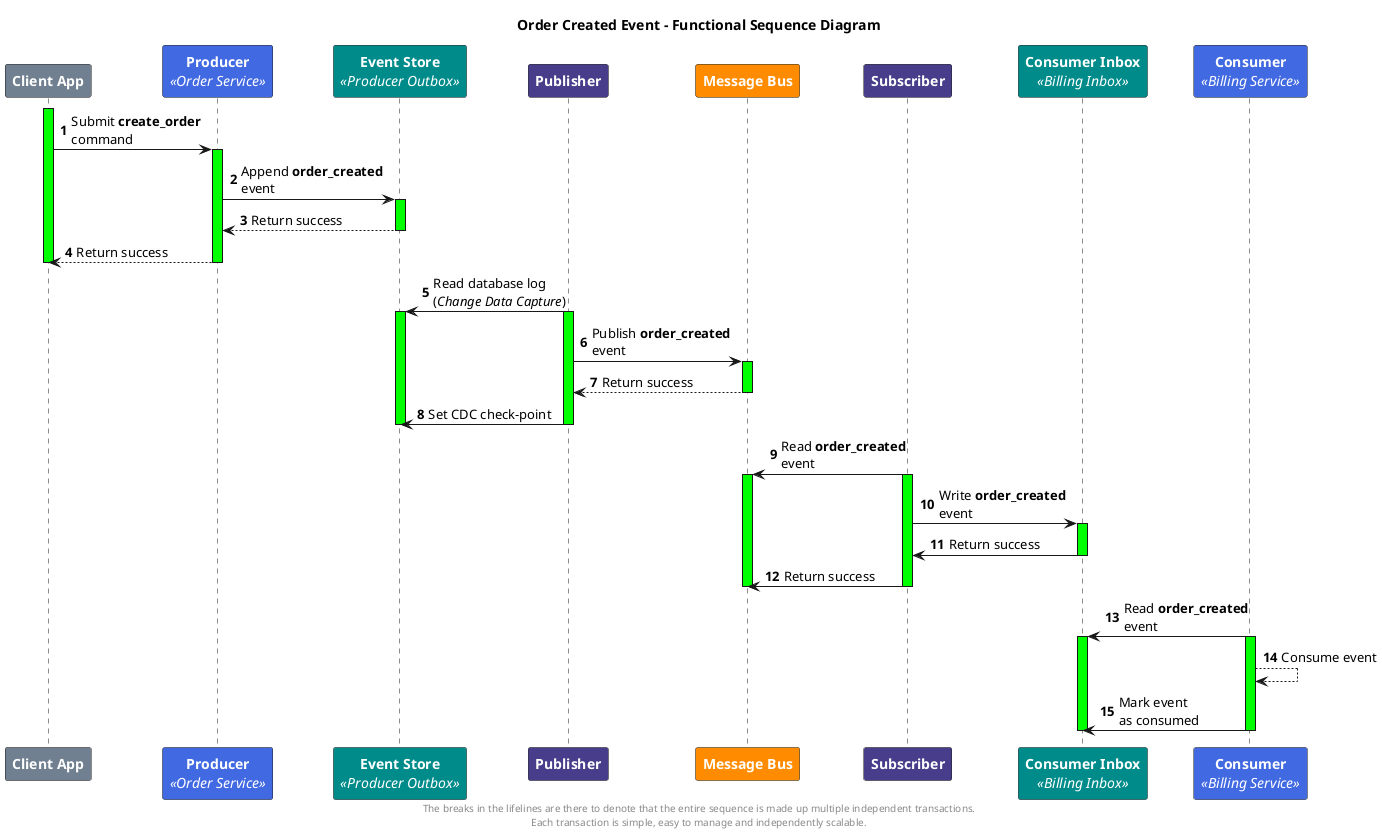 @startuml
skinparam ParticipantFontSize 14
skinparam ParticipantFontColor #White
title Order Created Event - Functional Sequence Diagram
participant ClientApp as "<b>Client App" #SlateGray
participant Producer as "<b>Producer\n<i><<Order Service>>" #RoyalBlue
participant EventStore as "<b>Event Store\n<i><<Producer Outbox>>" #DarkCyan
participant Publisher as "<b>Publisher" #DarkSlateBlue
participant MessageBus as "<b>Message Bus" #Darkorange
participant Subscriber as "<b>Subscriber" #DarkSlateBlue
participant BillingInbox as "<b>Consumer Inbox\n<i><<Billing Inbox>>" #DarkCyan
participant BillingService as "<b>Consumer\n<i><<Billing Service>>" #RoyalBlue

autonumber
activate ClientApp #Lime
ClientApp -> Producer : Submit <b>create_order</b>\ncommand

activate Producer #Lime
Producer -> EventStore : Append <b>order_created</b>\nevent

activate EventStore #Lime
EventStore --> Producer : Return success

deactivate EventStore
Producer --> ClientApp : Return success

deactivate Producer
deactivate ClientApp

EventStore <- Publisher : Read database log\n(<i>Change Data Capture</i>)
activate EventStore #Lime

activate Publisher #Lime
Publisher -> MessageBus : Publish <b>order_created</b>\nevent







activate MessageBus #Lime
MessageBus --> Publisher : Return success
deactivate MessageBus

Publisher -> EventStore : Set CDC check-point
deactivate Publisher
deactivate EventStore

MessageBus <- Subscriber : Read <b>order_created</b>\nevent
activate MessageBus #Lime
activate Subscriber #Lime
Subscriber -> BillingInbox : Write <b>order_created</b>\nevent
activate BillingInbox #Lime

BillingInbox -> Subscriber : Return success
deactivate BillingInbox
Subscriber -> MessageBus: Return success
deactivate Subscriber
deactivate MessageBus

BillingInbox <- BillingService : Read <b>order_created</b>\nevent
activate BillingInbox #Lime
activate BillingService #Lime
BillingService --> BillingService: Consume event
BillingService -> BillingInbox: Mark event\nas consumed
deactivate BillingService
deactivate BillingInbox
footer The breaks in the lifelines are there to denote that the entire sequence is made up multiple independent transactions.\nEach transaction is simple, easy to manage and independently scalable.
@enduml